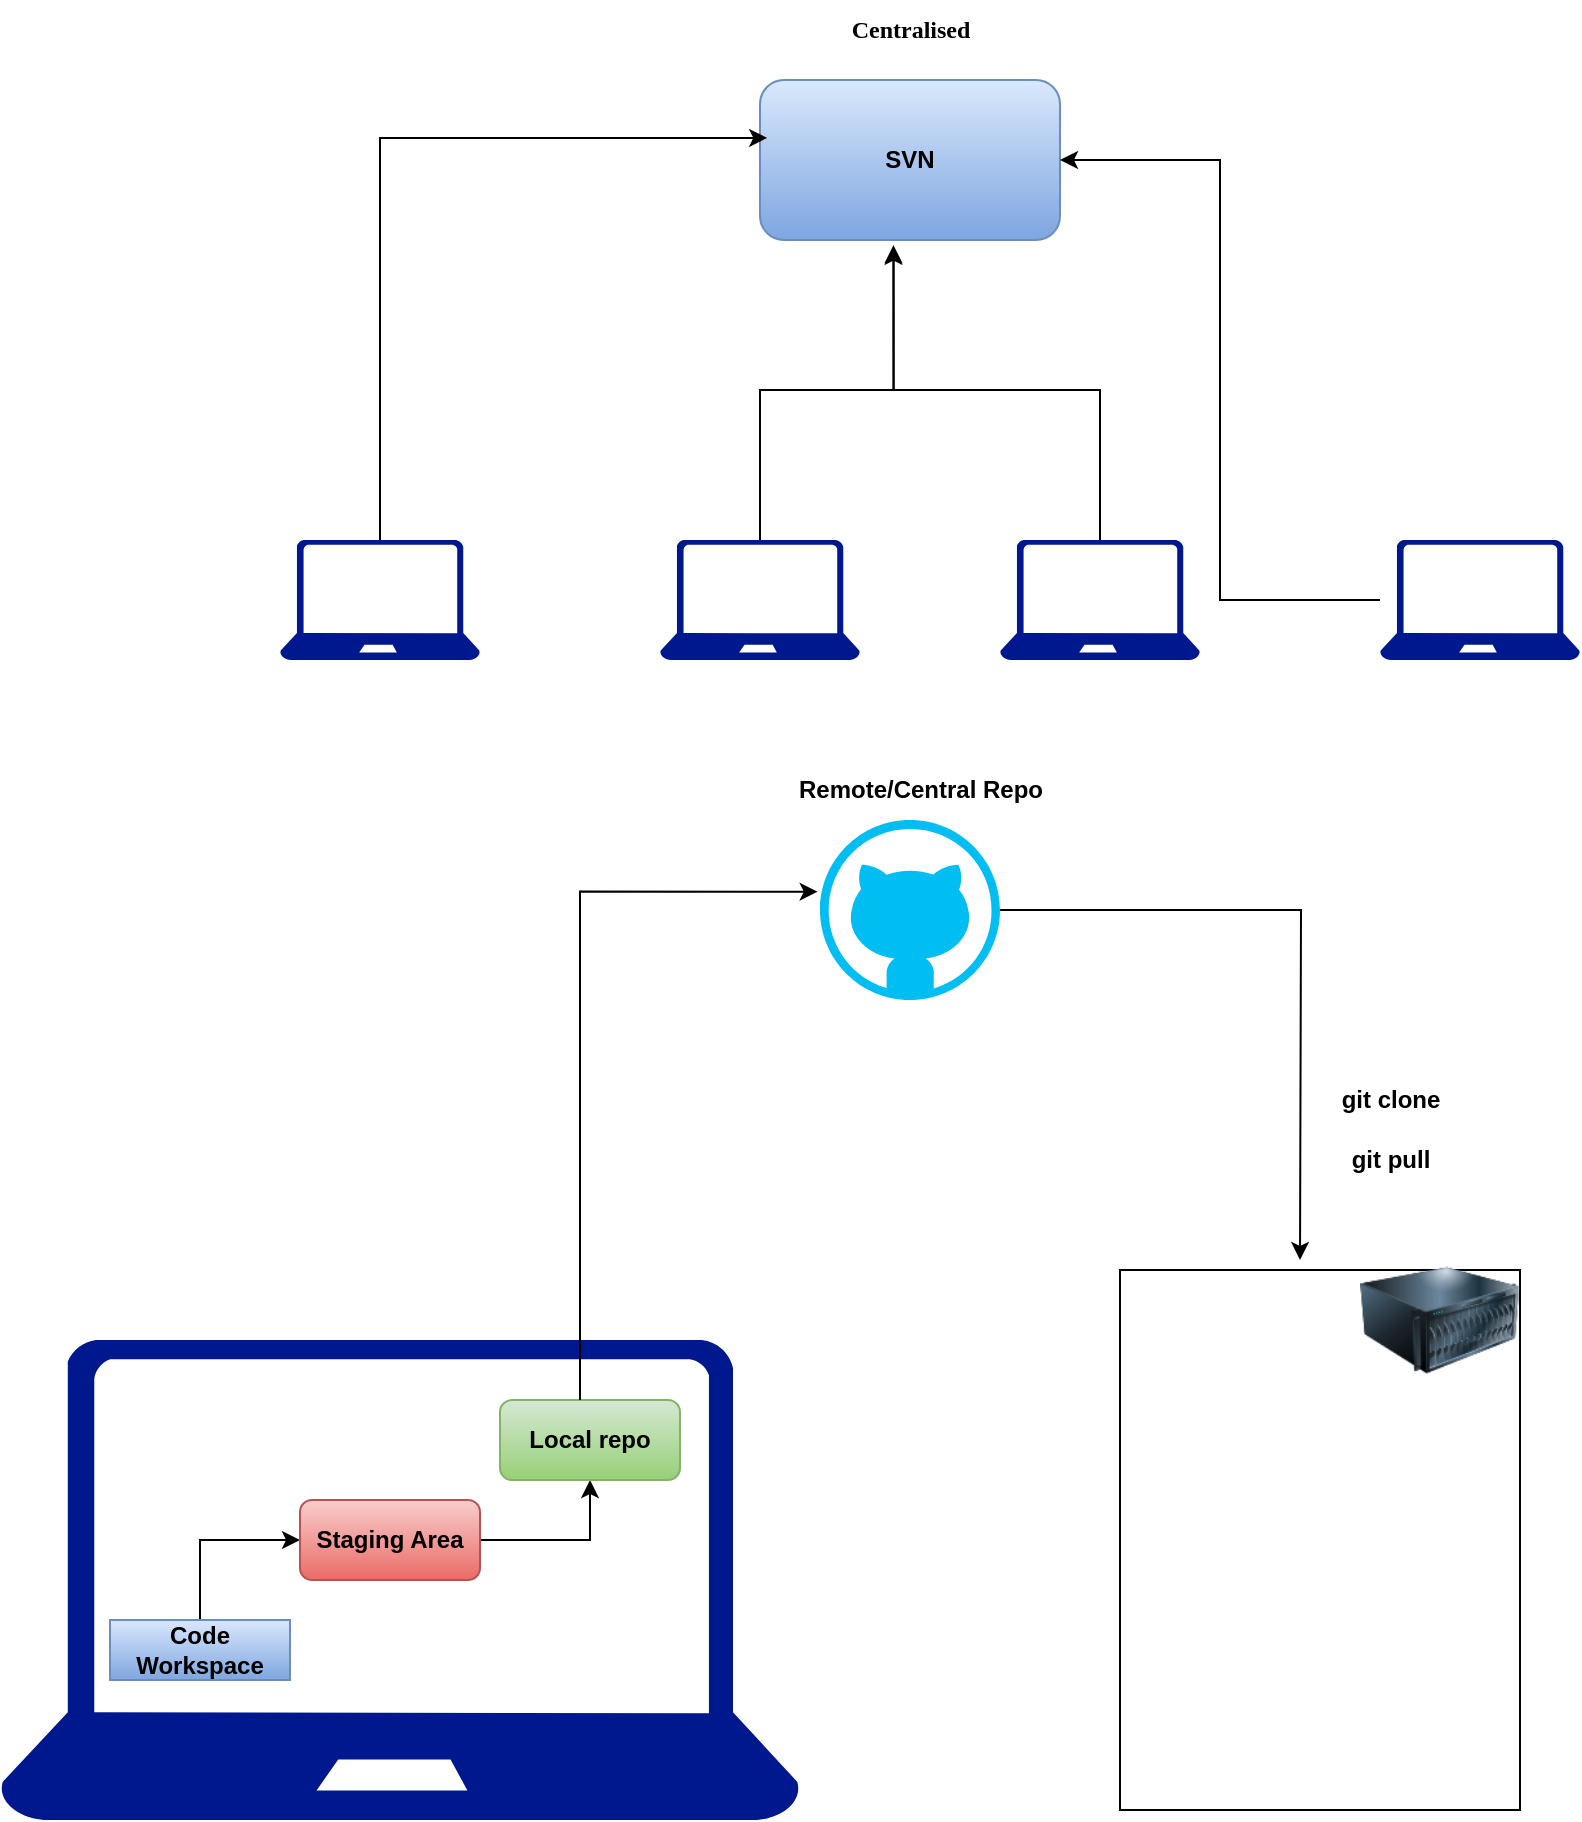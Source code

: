 <mxfile version="28.2.3">
  <diagram name="Page-1" id="dGK4QoX8NdgRgmXIDvm1">
    <mxGraphModel dx="1892" dy="561" grid="1" gridSize="10" guides="1" tooltips="1" connect="1" arrows="1" fold="1" page="1" pageScale="1" pageWidth="850" pageHeight="1100" math="0" shadow="0">
      <root>
        <mxCell id="0" />
        <mxCell id="1" parent="0" />
        <mxCell id="ngnA0fH4JVxZqMYRnzff-1" value="&lt;b&gt;SVN&lt;/b&gt;" style="rounded=1;whiteSpace=wrap;html=1;fillColor=#dae8fc;gradientColor=#7ea6e0;strokeColor=#6c8ebf;" vertex="1" parent="1">
          <mxGeometry x="320" y="40" width="150" height="80" as="geometry" />
        </mxCell>
        <mxCell id="ngnA0fH4JVxZqMYRnzff-2" value="" style="sketch=0;aspect=fixed;pointerEvents=1;shadow=0;dashed=0;html=1;strokeColor=none;labelPosition=center;verticalLabelPosition=bottom;verticalAlign=top;align=center;fillColor=#00188D;shape=mxgraph.azure.laptop" vertex="1" parent="1">
          <mxGeometry x="80" y="270" width="100" height="60" as="geometry" />
        </mxCell>
        <mxCell id="ngnA0fH4JVxZqMYRnzff-3" value="" style="sketch=0;aspect=fixed;pointerEvents=1;shadow=0;dashed=0;html=1;strokeColor=none;labelPosition=center;verticalLabelPosition=bottom;verticalAlign=top;align=center;fillColor=#00188D;shape=mxgraph.azure.laptop" vertex="1" parent="1">
          <mxGeometry x="270" y="270" width="100" height="60" as="geometry" />
        </mxCell>
        <mxCell id="ngnA0fH4JVxZqMYRnzff-4" value="" style="sketch=0;aspect=fixed;pointerEvents=1;shadow=0;dashed=0;html=1;strokeColor=none;labelPosition=center;verticalLabelPosition=bottom;verticalAlign=top;align=center;fillColor=#00188D;shape=mxgraph.azure.laptop" vertex="1" parent="1">
          <mxGeometry x="440" y="270" width="100" height="60" as="geometry" />
        </mxCell>
        <mxCell id="ngnA0fH4JVxZqMYRnzff-9" style="edgeStyle=orthogonalEdgeStyle;rounded=0;orthogonalLoop=1;jettySize=auto;html=1;entryX=1;entryY=0.5;entryDx=0;entryDy=0;" edge="1" parent="1" source="ngnA0fH4JVxZqMYRnzff-5" target="ngnA0fH4JVxZqMYRnzff-1">
          <mxGeometry relative="1" as="geometry" />
        </mxCell>
        <mxCell id="ngnA0fH4JVxZqMYRnzff-5" value="" style="sketch=0;aspect=fixed;pointerEvents=1;shadow=0;dashed=0;html=1;strokeColor=none;labelPosition=center;verticalLabelPosition=bottom;verticalAlign=top;align=center;fillColor=#00188D;shape=mxgraph.azure.laptop" vertex="1" parent="1">
          <mxGeometry x="630" y="270" width="100" height="60" as="geometry" />
        </mxCell>
        <mxCell id="ngnA0fH4JVxZqMYRnzff-6" style="edgeStyle=orthogonalEdgeStyle;rounded=0;orthogonalLoop=1;jettySize=auto;html=1;entryX=0.024;entryY=0.362;entryDx=0;entryDy=0;entryPerimeter=0;" edge="1" parent="1" source="ngnA0fH4JVxZqMYRnzff-2" target="ngnA0fH4JVxZqMYRnzff-1">
          <mxGeometry relative="1" as="geometry">
            <Array as="points">
              <mxPoint x="130" y="69" />
            </Array>
          </mxGeometry>
        </mxCell>
        <mxCell id="ngnA0fH4JVxZqMYRnzff-7" style="edgeStyle=orthogonalEdgeStyle;rounded=0;orthogonalLoop=1;jettySize=auto;html=1;entryX=0.445;entryY=1.032;entryDx=0;entryDy=0;entryPerimeter=0;" edge="1" parent="1" source="ngnA0fH4JVxZqMYRnzff-3" target="ngnA0fH4JVxZqMYRnzff-1">
          <mxGeometry relative="1" as="geometry" />
        </mxCell>
        <mxCell id="ngnA0fH4JVxZqMYRnzff-8" style="edgeStyle=orthogonalEdgeStyle;rounded=0;orthogonalLoop=1;jettySize=auto;html=1;entryX=0.445;entryY=1.042;entryDx=0;entryDy=0;entryPerimeter=0;" edge="1" parent="1" source="ngnA0fH4JVxZqMYRnzff-4" target="ngnA0fH4JVxZqMYRnzff-1">
          <mxGeometry relative="1" as="geometry" />
        </mxCell>
        <mxCell id="ngnA0fH4JVxZqMYRnzff-10" value="&lt;b&gt;&lt;font face=&quot;Comic Sans MS&quot;&gt;Centralised&lt;/font&gt;&lt;/b&gt;" style="text;html=1;align=center;verticalAlign=middle;resizable=0;points=[];autosize=1;strokeColor=none;fillColor=none;" vertex="1" parent="1">
          <mxGeometry x="350" width="90" height="30" as="geometry" />
        </mxCell>
        <mxCell id="ngnA0fH4JVxZqMYRnzff-22" style="edgeStyle=orthogonalEdgeStyle;rounded=0;orthogonalLoop=1;jettySize=auto;html=1;" edge="1" parent="1" source="ngnA0fH4JVxZqMYRnzff-11">
          <mxGeometry relative="1" as="geometry">
            <mxPoint x="590" y="630" as="targetPoint" />
          </mxGeometry>
        </mxCell>
        <mxCell id="ngnA0fH4JVxZqMYRnzff-11" value="" style="verticalLabelPosition=bottom;html=1;verticalAlign=top;align=center;strokeColor=none;fillColor=#00BEF2;shape=mxgraph.azure.github_code;pointerEvents=1;" vertex="1" parent="1">
          <mxGeometry x="350" y="410" width="90" height="90" as="geometry" />
        </mxCell>
        <mxCell id="ngnA0fH4JVxZqMYRnzff-12" value="&lt;b&gt;Remote/Central Repo&lt;/b&gt;" style="text;html=1;align=center;verticalAlign=middle;resizable=0;points=[];autosize=1;strokeColor=none;fillColor=none;" vertex="1" parent="1">
          <mxGeometry x="325" y="380" width="150" height="30" as="geometry" />
        </mxCell>
        <mxCell id="ngnA0fH4JVxZqMYRnzff-13" value="" style="sketch=0;aspect=fixed;pointerEvents=1;shadow=0;dashed=0;html=1;strokeColor=none;labelPosition=center;verticalLabelPosition=bottom;verticalAlign=top;align=center;fillColor=#00188D;shape=mxgraph.azure.laptop" vertex="1" parent="1">
          <mxGeometry x="-60" y="670" width="400" height="240" as="geometry" />
        </mxCell>
        <mxCell id="ngnA0fH4JVxZqMYRnzff-17" style="edgeStyle=orthogonalEdgeStyle;rounded=0;orthogonalLoop=1;jettySize=auto;html=1;entryX=0;entryY=0.5;entryDx=0;entryDy=0;" edge="1" parent="1" source="ngnA0fH4JVxZqMYRnzff-14" target="ngnA0fH4JVxZqMYRnzff-15">
          <mxGeometry relative="1" as="geometry">
            <Array as="points">
              <mxPoint x="40" y="770" />
            </Array>
          </mxGeometry>
        </mxCell>
        <mxCell id="ngnA0fH4JVxZqMYRnzff-14" value="&lt;b&gt;Code Workspace&lt;/b&gt;" style="rounded=0;whiteSpace=wrap;html=1;fillColor=#dae8fc;gradientColor=#7ea6e0;strokeColor=#6c8ebf;" vertex="1" parent="1">
          <mxGeometry x="-5" y="810" width="90" height="30" as="geometry" />
        </mxCell>
        <mxCell id="ngnA0fH4JVxZqMYRnzff-18" style="edgeStyle=orthogonalEdgeStyle;rounded=0;orthogonalLoop=1;jettySize=auto;html=1;" edge="1" parent="1" source="ngnA0fH4JVxZqMYRnzff-15" target="ngnA0fH4JVxZqMYRnzff-16">
          <mxGeometry relative="1" as="geometry" />
        </mxCell>
        <mxCell id="ngnA0fH4JVxZqMYRnzff-15" value="&lt;b&gt;Staging Area&lt;/b&gt;" style="rounded=1;whiteSpace=wrap;html=1;fillColor=#f8cecc;gradientColor=#ea6b66;strokeColor=#b85450;" vertex="1" parent="1">
          <mxGeometry x="90" y="750" width="90" height="40" as="geometry" />
        </mxCell>
        <mxCell id="ngnA0fH4JVxZqMYRnzff-16" value="&lt;b&gt;Local repo&lt;/b&gt;" style="rounded=1;whiteSpace=wrap;html=1;fillColor=#d5e8d4;gradientColor=#97d077;strokeColor=#82b366;" vertex="1" parent="1">
          <mxGeometry x="190" y="700" width="90" height="40" as="geometry" />
        </mxCell>
        <mxCell id="ngnA0fH4JVxZqMYRnzff-19" style="edgeStyle=orthogonalEdgeStyle;rounded=0;orthogonalLoop=1;jettySize=auto;html=1;entryX=-0.013;entryY=0.398;entryDx=0;entryDy=0;entryPerimeter=0;" edge="1" parent="1" source="ngnA0fH4JVxZqMYRnzff-16" target="ngnA0fH4JVxZqMYRnzff-11">
          <mxGeometry relative="1" as="geometry">
            <Array as="points">
              <mxPoint x="230" y="446" />
            </Array>
          </mxGeometry>
        </mxCell>
        <mxCell id="ngnA0fH4JVxZqMYRnzff-20" value="" style="rounded=0;whiteSpace=wrap;html=1;" vertex="1" parent="1">
          <mxGeometry x="500" y="635" width="200" height="270" as="geometry" />
        </mxCell>
        <mxCell id="ngnA0fH4JVxZqMYRnzff-21" value="" style="image;html=1;image=img/lib/clip_art/computers/Server_128x128.png" vertex="1" parent="1">
          <mxGeometry x="620" y="620" width="80" height="80" as="geometry" />
        </mxCell>
        <mxCell id="ngnA0fH4JVxZqMYRnzff-23" value="&lt;b&gt;git clone&lt;/b&gt;" style="text;html=1;align=center;verticalAlign=middle;resizable=0;points=[];autosize=1;strokeColor=none;fillColor=none;" vertex="1" parent="1">
          <mxGeometry x="600" y="535" width="70" height="30" as="geometry" />
        </mxCell>
        <mxCell id="ngnA0fH4JVxZqMYRnzff-24" value="&lt;b&gt;git pull&lt;/b&gt;" style="text;html=1;align=center;verticalAlign=middle;resizable=0;points=[];autosize=1;strokeColor=none;fillColor=none;" vertex="1" parent="1">
          <mxGeometry x="605" y="565" width="60" height="30" as="geometry" />
        </mxCell>
      </root>
    </mxGraphModel>
  </diagram>
</mxfile>
